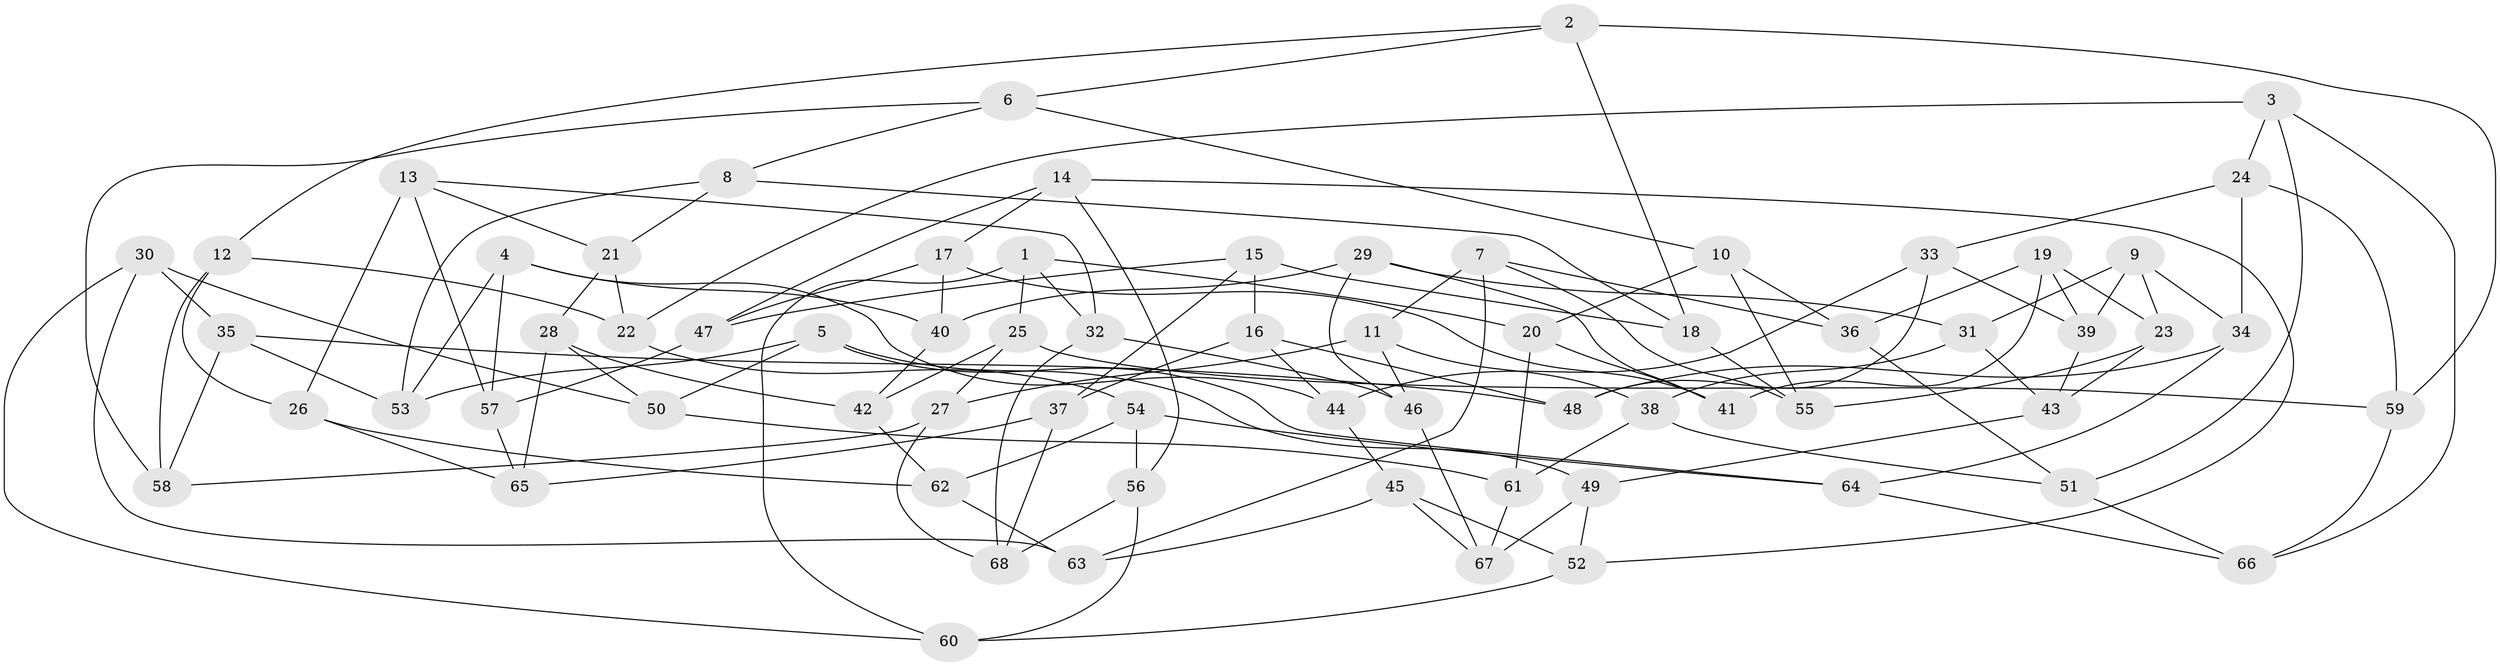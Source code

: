 // coarse degree distribution, {6: 0.525, 5: 0.175, 3: 0.025, 4: 0.275}
// Generated by graph-tools (version 1.1) at 2025/52/02/27/25 19:52:29]
// undirected, 68 vertices, 136 edges
graph export_dot {
graph [start="1"]
  node [color=gray90,style=filled];
  1;
  2;
  3;
  4;
  5;
  6;
  7;
  8;
  9;
  10;
  11;
  12;
  13;
  14;
  15;
  16;
  17;
  18;
  19;
  20;
  21;
  22;
  23;
  24;
  25;
  26;
  27;
  28;
  29;
  30;
  31;
  32;
  33;
  34;
  35;
  36;
  37;
  38;
  39;
  40;
  41;
  42;
  43;
  44;
  45;
  46;
  47;
  48;
  49;
  50;
  51;
  52;
  53;
  54;
  55;
  56;
  57;
  58;
  59;
  60;
  61;
  62;
  63;
  64;
  65;
  66;
  67;
  68;
  1 -- 60;
  1 -- 32;
  1 -- 20;
  1 -- 25;
  2 -- 59;
  2 -- 18;
  2 -- 12;
  2 -- 6;
  3 -- 22;
  3 -- 51;
  3 -- 24;
  3 -- 66;
  4 -- 40;
  4 -- 57;
  4 -- 44;
  4 -- 53;
  5 -- 50;
  5 -- 64;
  5 -- 49;
  5 -- 53;
  6 -- 8;
  6 -- 10;
  6 -- 58;
  7 -- 55;
  7 -- 63;
  7 -- 11;
  7 -- 36;
  8 -- 21;
  8 -- 53;
  8 -- 18;
  9 -- 34;
  9 -- 23;
  9 -- 39;
  9 -- 31;
  10 -- 20;
  10 -- 55;
  10 -- 36;
  11 -- 38;
  11 -- 27;
  11 -- 46;
  12 -- 22;
  12 -- 58;
  12 -- 26;
  13 -- 32;
  13 -- 57;
  13 -- 26;
  13 -- 21;
  14 -- 47;
  14 -- 17;
  14 -- 52;
  14 -- 56;
  15 -- 47;
  15 -- 18;
  15 -- 37;
  15 -- 16;
  16 -- 37;
  16 -- 44;
  16 -- 48;
  17 -- 41;
  17 -- 40;
  17 -- 47;
  18 -- 55;
  19 -- 41;
  19 -- 39;
  19 -- 23;
  19 -- 36;
  20 -- 41;
  20 -- 61;
  21 -- 22;
  21 -- 28;
  22 -- 54;
  23 -- 43;
  23 -- 55;
  24 -- 59;
  24 -- 34;
  24 -- 33;
  25 -- 59;
  25 -- 27;
  25 -- 42;
  26 -- 65;
  26 -- 62;
  27 -- 58;
  27 -- 68;
  28 -- 65;
  28 -- 42;
  28 -- 50;
  29 -- 41;
  29 -- 31;
  29 -- 40;
  29 -- 46;
  30 -- 60;
  30 -- 35;
  30 -- 63;
  30 -- 50;
  31 -- 38;
  31 -- 43;
  32 -- 68;
  32 -- 46;
  33 -- 44;
  33 -- 39;
  33 -- 48;
  34 -- 48;
  34 -- 64;
  35 -- 48;
  35 -- 58;
  35 -- 53;
  36 -- 51;
  37 -- 68;
  37 -- 65;
  38 -- 61;
  38 -- 51;
  39 -- 43;
  40 -- 42;
  42 -- 62;
  43 -- 49;
  44 -- 45;
  45 -- 52;
  45 -- 63;
  45 -- 67;
  46 -- 67;
  47 -- 57;
  49 -- 52;
  49 -- 67;
  50 -- 61;
  51 -- 66;
  52 -- 60;
  54 -- 56;
  54 -- 64;
  54 -- 62;
  56 -- 60;
  56 -- 68;
  57 -- 65;
  59 -- 66;
  61 -- 67;
  62 -- 63;
  64 -- 66;
}
